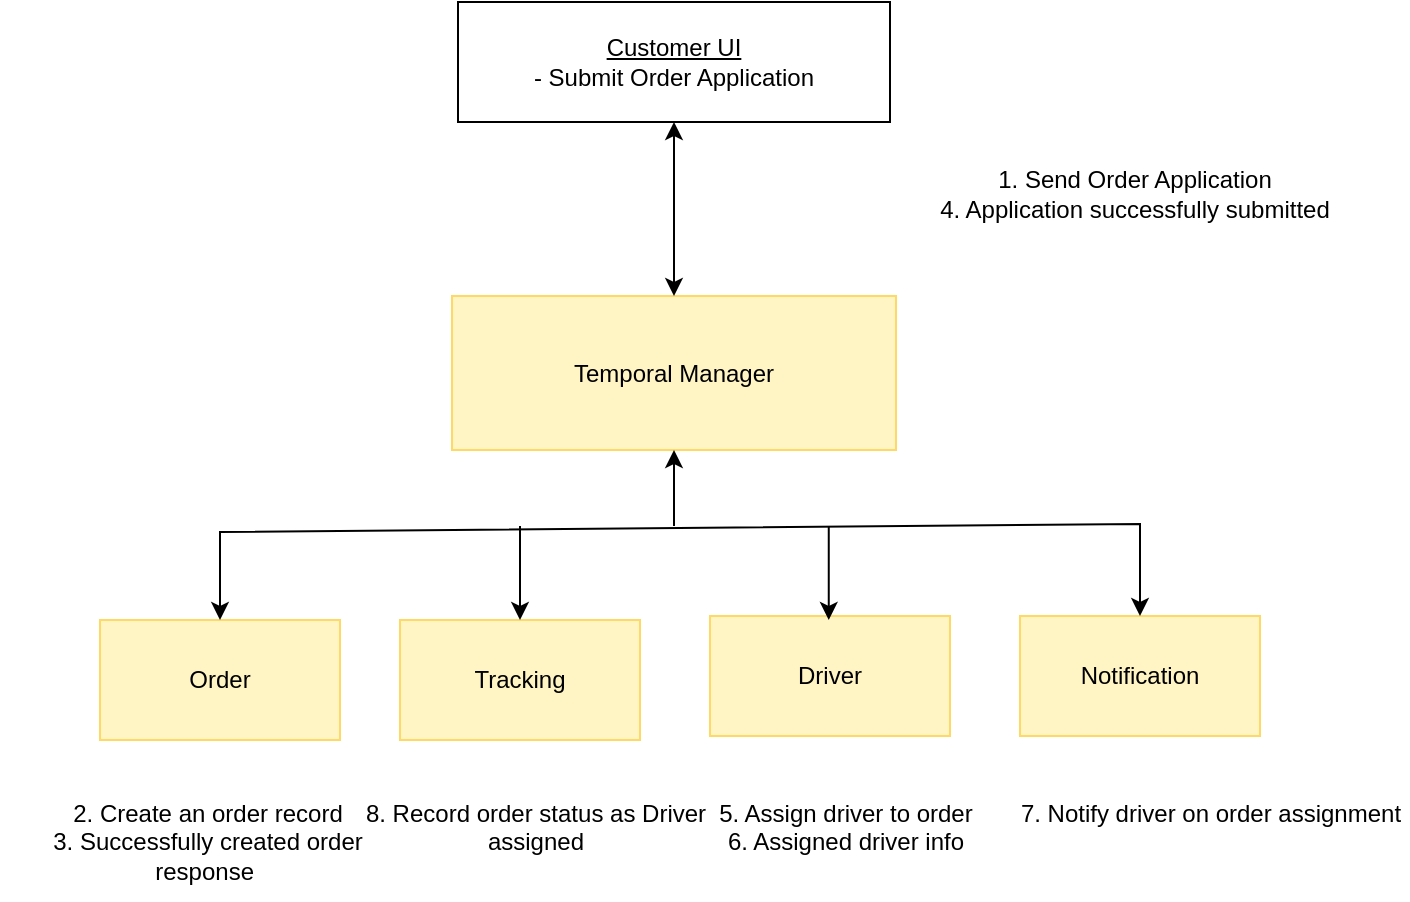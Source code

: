 <mxfile version="26.0.12">
  <diagram name="Page-1" id="wXNHFeC1QUHLHXNkjk2t">
    <mxGraphModel dx="869" dy="824" grid="0" gridSize="10" guides="1" tooltips="1" connect="1" arrows="1" fold="1" page="1" pageScale="1" pageWidth="827" pageHeight="1169" math="0" shadow="0">
      <root>
        <mxCell id="0" />
        <mxCell id="1" parent="0" />
        <mxCell id="lNSn5oNDOIyYraQbqirO-1" value="&lt;u&gt;Customer UI&lt;/u&gt;&lt;div&gt;- Submit Order Application&lt;/div&gt;" style="rounded=0;whiteSpace=wrap;html=1;" vertex="1" parent="1">
          <mxGeometry x="269" y="97" width="216" height="60" as="geometry" />
        </mxCell>
        <mxCell id="lNSn5oNDOIyYraQbqirO-2" value="Temporal Manager" style="rounded=0;whiteSpace=wrap;html=1;fillColor=light-dark(#FFF4C3,var(--ge-dark-color, #121212));strokeColor=light-dark(#FFD966,#FFFFFF);" vertex="1" parent="1">
          <mxGeometry x="266" y="244" width="222" height="77" as="geometry" />
        </mxCell>
        <mxCell id="lNSn5oNDOIyYraQbqirO-3" value="Order" style="rounded=0;whiteSpace=wrap;html=1;fillColor=light-dark(#FFF4C3,#FFFFFF);strokeColor=light-dark(#FFD966,#FFFFFF);" vertex="1" parent="1">
          <mxGeometry x="90" y="406" width="120" height="60" as="geometry" />
        </mxCell>
        <mxCell id="lNSn5oNDOIyYraQbqirO-4" value="Tracking" style="rounded=0;whiteSpace=wrap;html=1;fillColor=light-dark(#FFF4C3,var(--ge-dark-color, #121212));strokeColor=light-dark(#FFD966,#FFFFFF);" vertex="1" parent="1">
          <mxGeometry x="240" y="406" width="120" height="60" as="geometry" />
        </mxCell>
        <mxCell id="lNSn5oNDOIyYraQbqirO-5" value="Driver" style="rounded=0;whiteSpace=wrap;html=1;fillColor=light-dark(#FFF4C3,var(--ge-dark-color, #121212));strokeColor=light-dark(#FFD966,#FFFFFF);" vertex="1" parent="1">
          <mxGeometry x="395" y="404" width="120" height="60" as="geometry" />
        </mxCell>
        <mxCell id="lNSn5oNDOIyYraQbqirO-6" value="Notification" style="rounded=0;whiteSpace=wrap;html=1;strokeColor=light-dark(#FFD966,#FFFFFF);fillColor=light-dark(#FFF4C3,var(--ge-dark-color, #121212));" vertex="1" parent="1">
          <mxGeometry x="550" y="404" width="120" height="60" as="geometry" />
        </mxCell>
        <mxCell id="lNSn5oNDOIyYraQbqirO-7" value="" style="endArrow=classic;startArrow=classic;html=1;rounded=0;exitX=0.5;exitY=0;exitDx=0;exitDy=0;entryX=0.5;entryY=1;entryDx=0;entryDy=0;" edge="1" parent="1" source="lNSn5oNDOIyYraQbqirO-2" target="lNSn5oNDOIyYraQbqirO-1">
          <mxGeometry width="50" height="50" relative="1" as="geometry">
            <mxPoint x="349" y="366" as="sourcePoint" />
            <mxPoint x="346" y="161" as="targetPoint" />
          </mxGeometry>
        </mxCell>
        <mxCell id="lNSn5oNDOIyYraQbqirO-8" value="1. Send Order Application&lt;div&gt;4. Application successfully submitted&lt;/div&gt;" style="text;html=1;align=center;verticalAlign=middle;whiteSpace=wrap;rounded=0;" vertex="1" parent="1">
          <mxGeometry x="488" y="178" width="239" height="30" as="geometry" />
        </mxCell>
        <mxCell id="lNSn5oNDOIyYraQbqirO-10" value="" style="endArrow=classic;startArrow=classic;html=1;rounded=0;entryX=0.5;entryY=0;entryDx=0;entryDy=0;" edge="1" parent="1" source="lNSn5oNDOIyYraQbqirO-3" target="lNSn5oNDOIyYraQbqirO-6">
          <mxGeometry width="50" height="50" relative="1" as="geometry">
            <mxPoint x="140" y="346" as="sourcePoint" />
            <mxPoint x="610" y="361" as="targetPoint" />
            <Array as="points">
              <mxPoint x="150" y="362" />
              <mxPoint x="610" y="358" />
            </Array>
          </mxGeometry>
        </mxCell>
        <mxCell id="lNSn5oNDOIyYraQbqirO-12" value="2. Create an order record&lt;div&gt;3. Successfully created order response&amp;nbsp;&lt;/div&gt;" style="text;html=1;align=center;verticalAlign=middle;whiteSpace=wrap;rounded=0;" vertex="1" parent="1">
          <mxGeometry x="40" y="488" width="208" height="58" as="geometry" />
        </mxCell>
        <mxCell id="lNSn5oNDOIyYraQbqirO-13" value="5. Assign driver to order&lt;div&gt;6. Assigned driver info&lt;br&gt;&lt;div&gt;&lt;br&gt;&lt;/div&gt;&lt;/div&gt;" style="text;html=1;align=center;verticalAlign=middle;whiteSpace=wrap;rounded=0;" vertex="1" parent="1">
          <mxGeometry x="376" y="502" width="174" height="30" as="geometry" />
        </mxCell>
        <mxCell id="lNSn5oNDOIyYraQbqirO-15" value="" style="endArrow=classic;html=1;rounded=0;entryX=0.5;entryY=1;entryDx=0;entryDy=0;" edge="1" parent="1" target="lNSn5oNDOIyYraQbqirO-2">
          <mxGeometry width="50" height="50" relative="1" as="geometry">
            <mxPoint x="377" y="359" as="sourcePoint" />
            <mxPoint x="379" y="304" as="targetPoint" />
          </mxGeometry>
        </mxCell>
        <mxCell id="lNSn5oNDOIyYraQbqirO-17" value="" style="endArrow=classic;html=1;rounded=0;" edge="1" parent="1" target="lNSn5oNDOIyYraQbqirO-4">
          <mxGeometry width="50" height="50" relative="1" as="geometry">
            <mxPoint x="300" y="359" as="sourcePoint" />
            <mxPoint x="379" y="304" as="targetPoint" />
          </mxGeometry>
        </mxCell>
        <mxCell id="lNSn5oNDOIyYraQbqirO-18" value="" style="endArrow=classic;html=1;rounded=0;" edge="1" parent="1">
          <mxGeometry width="50" height="50" relative="1" as="geometry">
            <mxPoint x="454.38" y="359" as="sourcePoint" />
            <mxPoint x="454.38" y="406" as="targetPoint" />
          </mxGeometry>
        </mxCell>
        <mxCell id="lNSn5oNDOIyYraQbqirO-19" value="7. Notify driver on order assignment&lt;div&gt;&lt;div&gt;&lt;br&gt;&lt;/div&gt;&lt;/div&gt;" style="text;html=1;align=center;verticalAlign=middle;whiteSpace=wrap;rounded=0;" vertex="1" parent="1">
          <mxGeometry x="547" y="495" width="197" height="30" as="geometry" />
        </mxCell>
        <mxCell id="lNSn5oNDOIyYraQbqirO-20" value="8. Record order status as Driver assigned&lt;div&gt;&lt;div&gt;&lt;br&gt;&lt;/div&gt;&lt;/div&gt;" style="text;html=1;align=center;verticalAlign=middle;whiteSpace=wrap;rounded=0;" vertex="1" parent="1">
          <mxGeometry x="221" y="502" width="174" height="30" as="geometry" />
        </mxCell>
      </root>
    </mxGraphModel>
  </diagram>
</mxfile>
